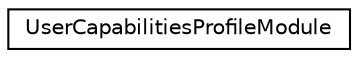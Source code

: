 digraph G
{
  edge [fontname="Helvetica",fontsize="10",labelfontname="Helvetica",labelfontsize="10"];
  node [fontname="Helvetica",fontsize="10",shape=record];
  rankdir="LR";
  Node1 [label="UserCapabilitiesProfileModule",height=0.2,width=0.4,color="black", fillcolor="white", style="filled",URL="$interface_user_capabilities_profile_module.html"];
}
